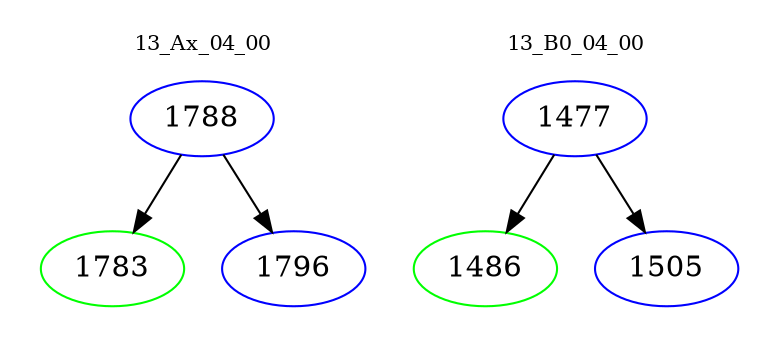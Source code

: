 digraph{
subgraph cluster_0 {
color = white
label = "13_Ax_04_00";
fontsize=10;
T0_1788 [label="1788", color="blue"]
T0_1788 -> T0_1783 [color="black"]
T0_1783 [label="1783", color="green"]
T0_1788 -> T0_1796 [color="black"]
T0_1796 [label="1796", color="blue"]
}
subgraph cluster_1 {
color = white
label = "13_B0_04_00";
fontsize=10;
T1_1477 [label="1477", color="blue"]
T1_1477 -> T1_1486 [color="black"]
T1_1486 [label="1486", color="green"]
T1_1477 -> T1_1505 [color="black"]
T1_1505 [label="1505", color="blue"]
}
}
